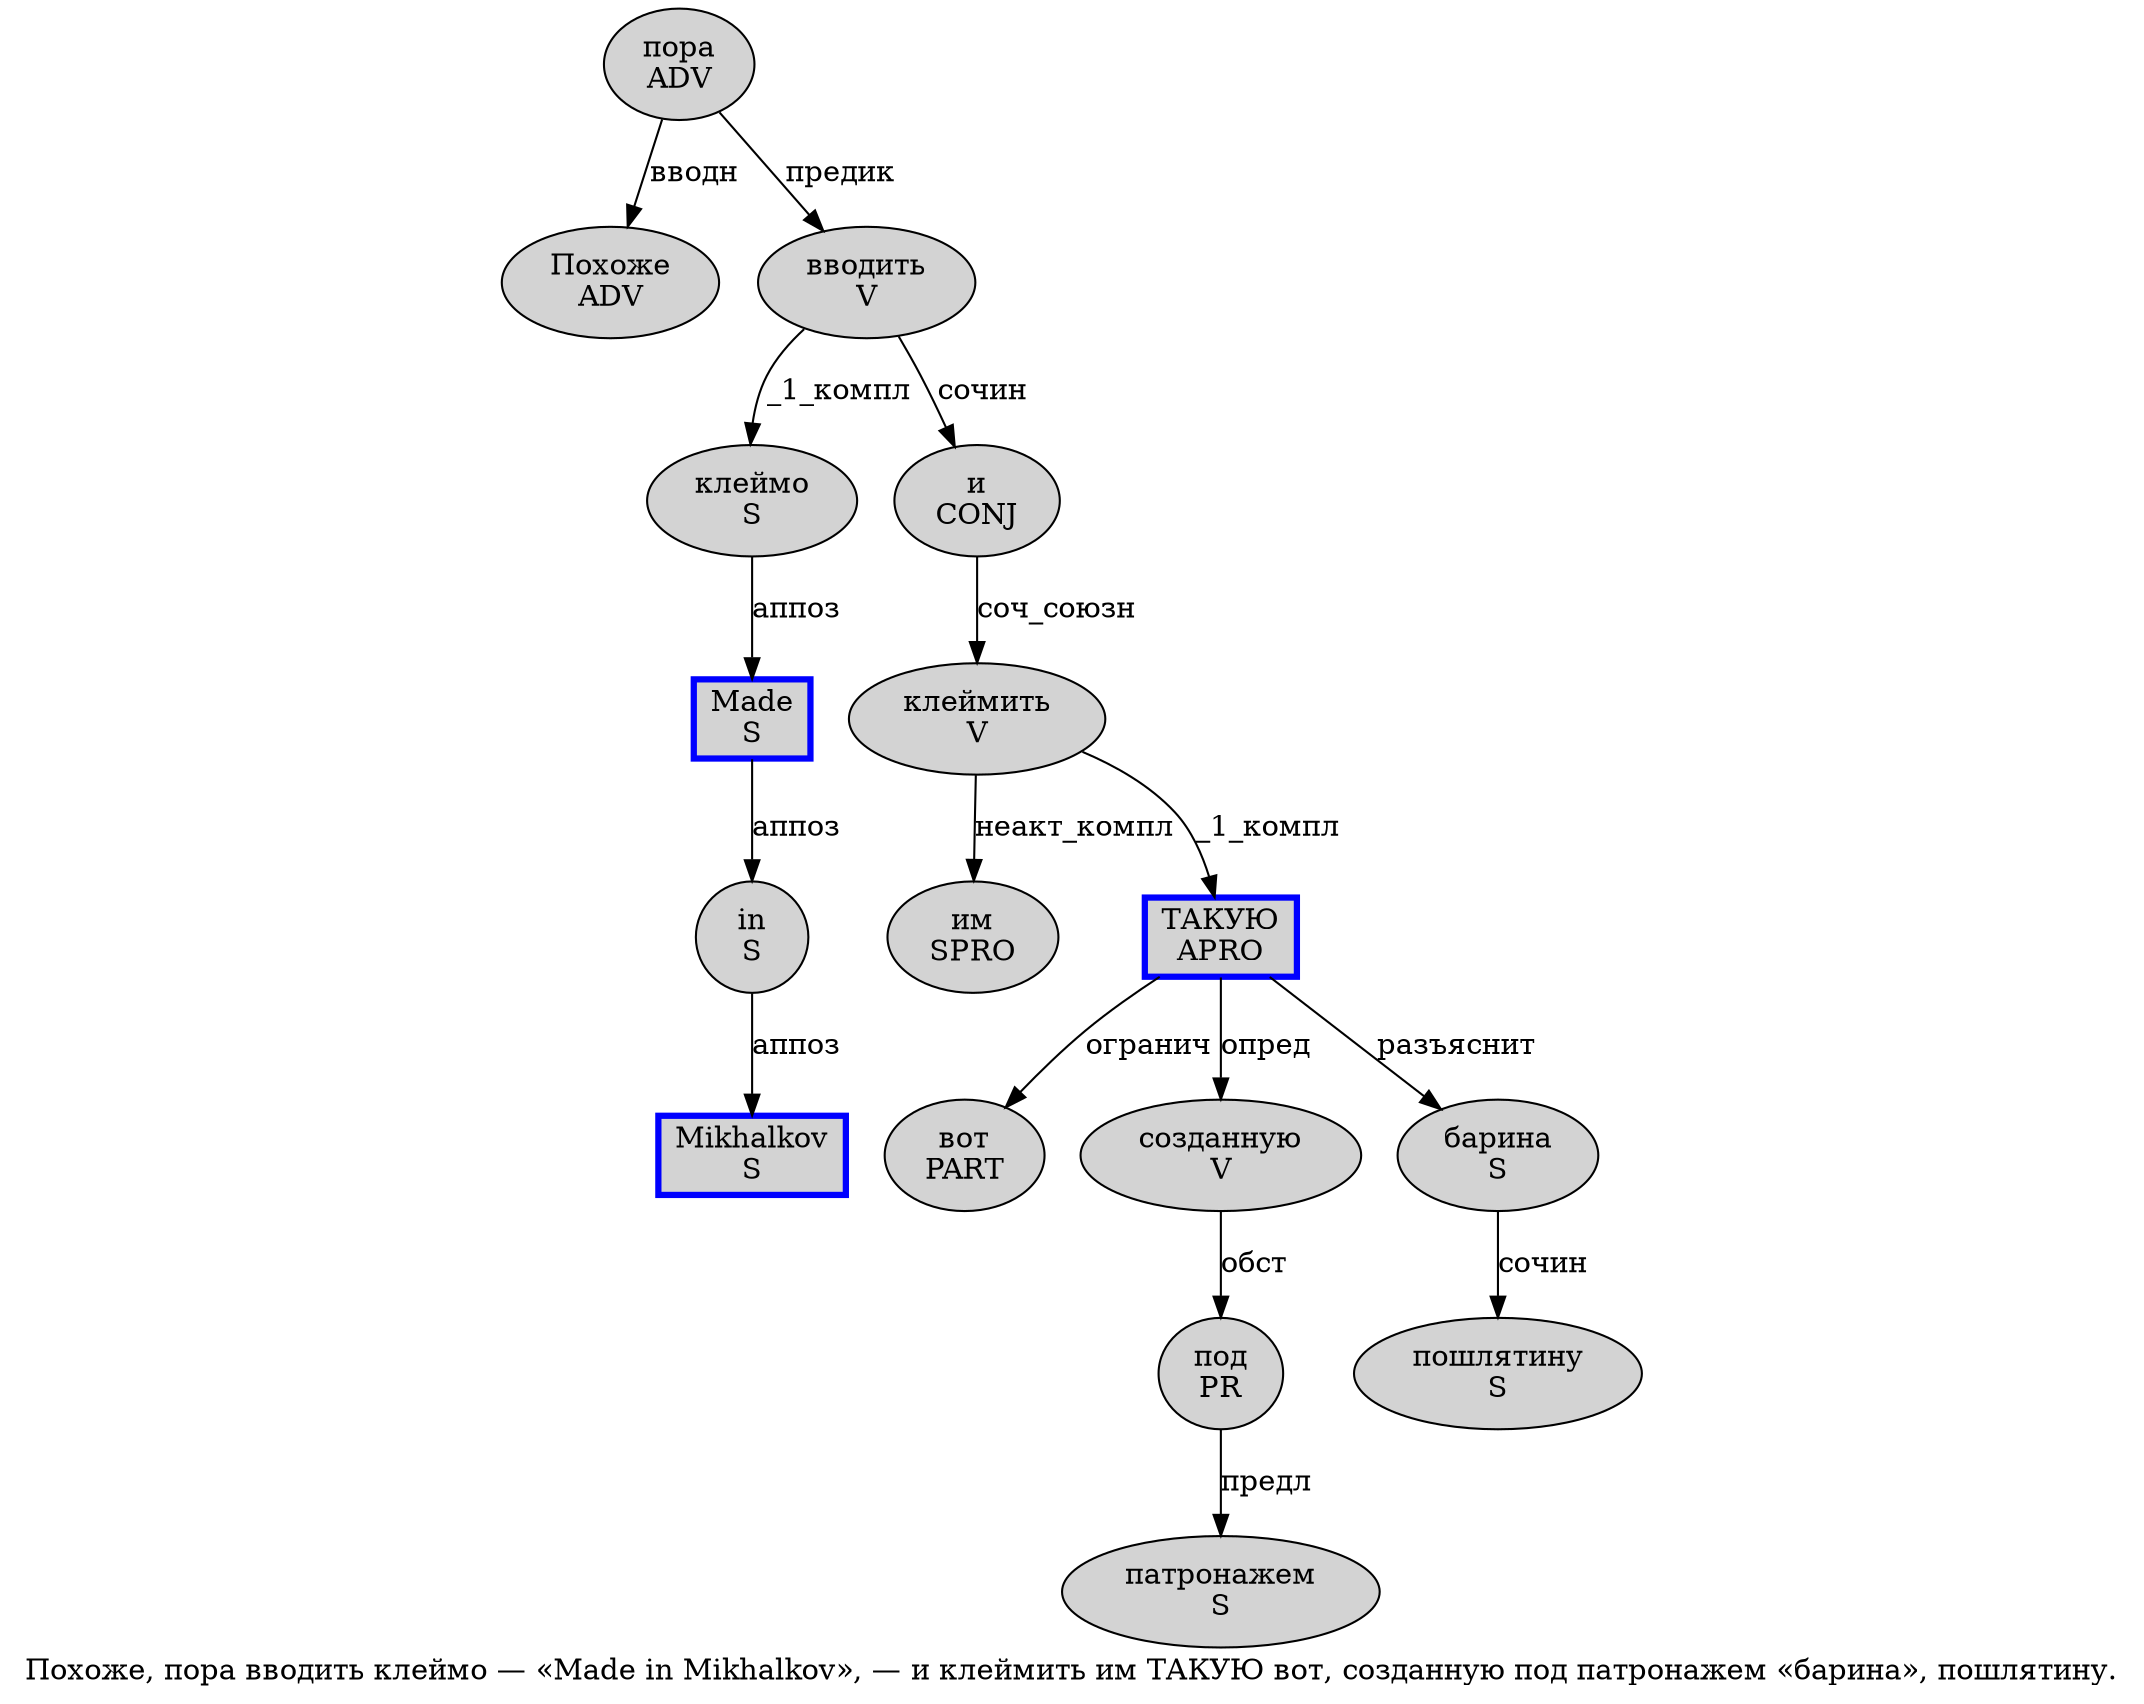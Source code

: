 digraph SENTENCE_3394 {
	graph [label="Похоже, пора вводить клеймо — «Made in Mikhalkov», — и клеймить им ТАКУЮ вот, созданную под патронажем «барина», пошлятину."]
	node [style=filled]
		0 [label="Похоже
ADV" color="" fillcolor=lightgray penwidth=1 shape=ellipse]
		2 [label="пора
ADV" color="" fillcolor=lightgray penwidth=1 shape=ellipse]
		3 [label="вводить
V" color="" fillcolor=lightgray penwidth=1 shape=ellipse]
		4 [label="клеймо
S" color="" fillcolor=lightgray penwidth=1 shape=ellipse]
		7 [label="Made
S" color=blue fillcolor=lightgray penwidth=3 shape=box]
		8 [label="in
S" color="" fillcolor=lightgray penwidth=1 shape=ellipse]
		9 [label="Mikhalkov
S" color=blue fillcolor=lightgray penwidth=3 shape=box]
		13 [label="и
CONJ" color="" fillcolor=lightgray penwidth=1 shape=ellipse]
		14 [label="клеймить
V" color="" fillcolor=lightgray penwidth=1 shape=ellipse]
		15 [label="им
SPRO" color="" fillcolor=lightgray penwidth=1 shape=ellipse]
		16 [label="ТАКУЮ
APRO" color=blue fillcolor=lightgray penwidth=3 shape=box]
		17 [label="вот
PART" color="" fillcolor=lightgray penwidth=1 shape=ellipse]
		19 [label="созданную
V" color="" fillcolor=lightgray penwidth=1 shape=ellipse]
		20 [label="под
PR" color="" fillcolor=lightgray penwidth=1 shape=ellipse]
		21 [label="патронажем
S" color="" fillcolor=lightgray penwidth=1 shape=ellipse]
		23 [label="барина
S" color="" fillcolor=lightgray penwidth=1 shape=ellipse]
		26 [label="пошлятину
S" color="" fillcolor=lightgray penwidth=1 shape=ellipse]
			4 -> 7 [label="аппоз"]
			2 -> 0 [label="вводн"]
			2 -> 3 [label="предик"]
			14 -> 15 [label="неакт_компл"]
			14 -> 16 [label="_1_компл"]
			19 -> 20 [label="обст"]
			23 -> 26 [label="сочин"]
			20 -> 21 [label="предл"]
			13 -> 14 [label="соч_союзн"]
			16 -> 17 [label="огранич"]
			16 -> 19 [label="опред"]
			16 -> 23 [label="разъяснит"]
			7 -> 8 [label="аппоз"]
			3 -> 4 [label="_1_компл"]
			3 -> 13 [label="сочин"]
			8 -> 9 [label="аппоз"]
}